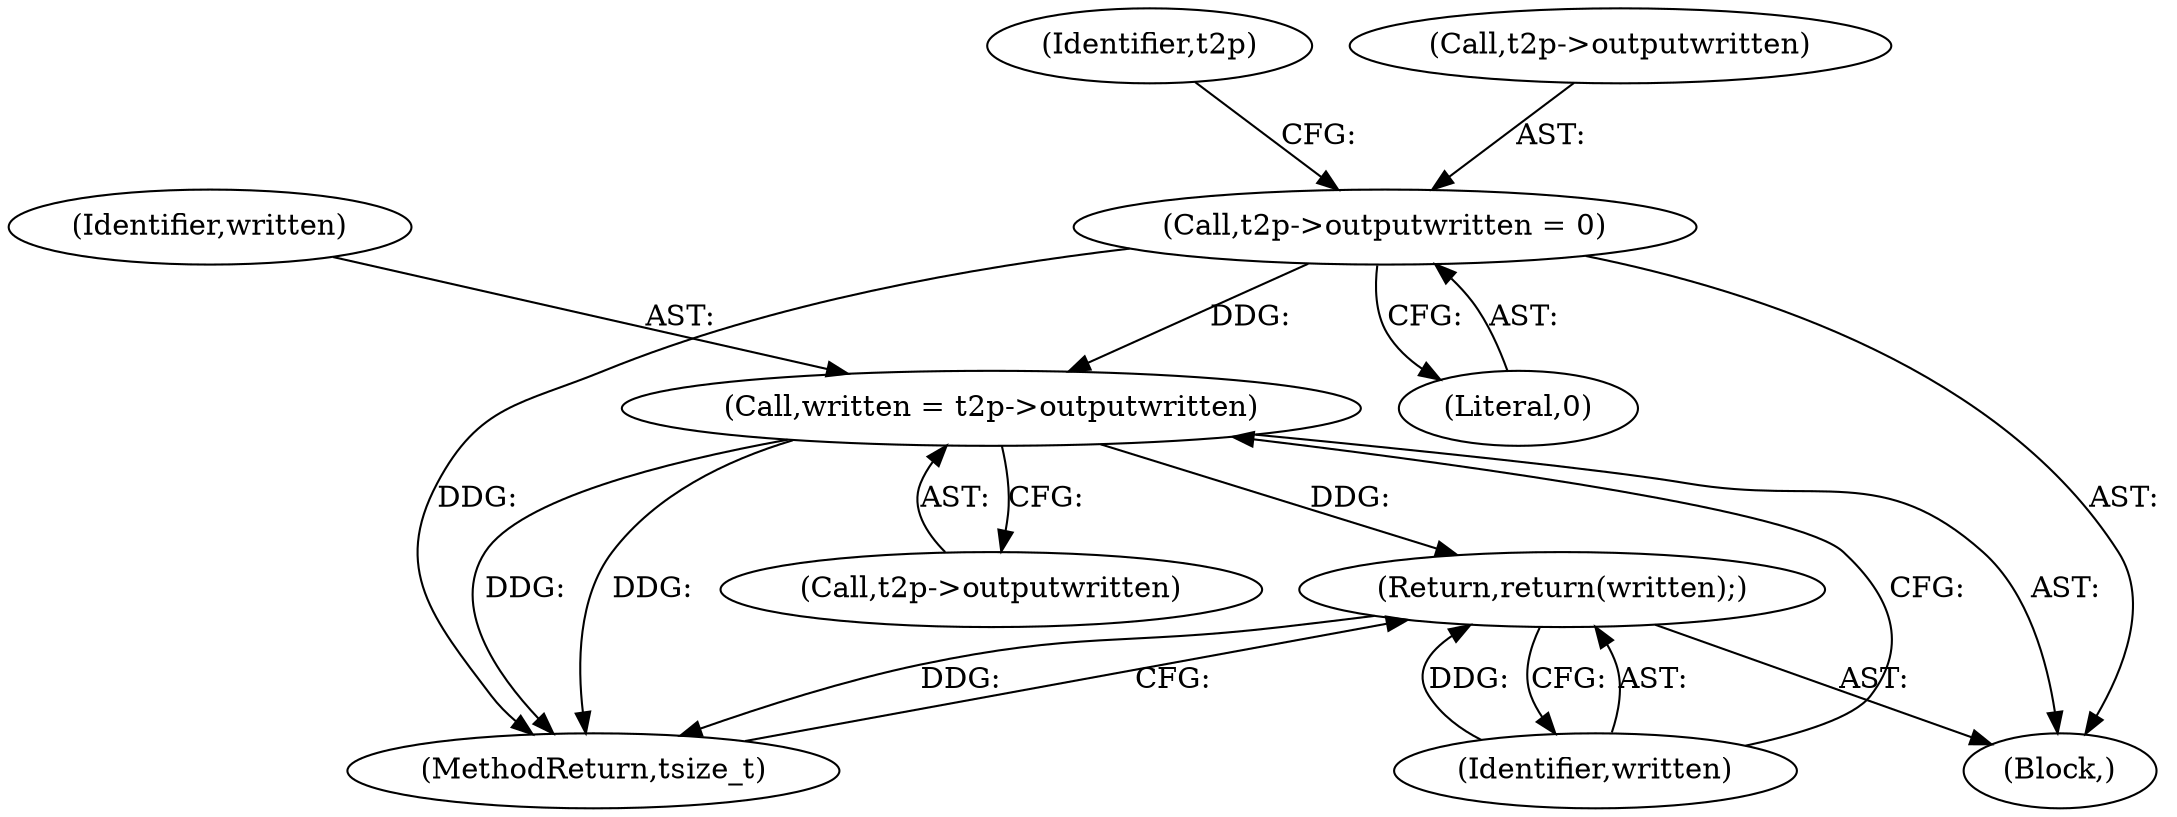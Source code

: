 digraph "0_libtiff_83a4b92815ea04969d494416eaae3d4c6b338e4a#diff-c8b4b355f9b5c06d585b23138e1c185f_4@pointer" {
"1001938" [label="(Call,written = t2p->outputwritten)"];
"1001866" [label="(Call,t2p->outputwritten = 0)"];
"1001943" [label="(Return,return(written);)"];
"1000107" [label="(Block,)"];
"1001866" [label="(Call,t2p->outputwritten = 0)"];
"1001943" [label="(Return,return(written);)"];
"1001940" [label="(Call,t2p->outputwritten)"];
"1001875" [label="(Identifier,t2p)"];
"1001938" [label="(Call,written = t2p->outputwritten)"];
"1001939" [label="(Identifier,written)"];
"1001945" [label="(MethodReturn,tsize_t)"];
"1001867" [label="(Call,t2p->outputwritten)"];
"1001870" [label="(Literal,0)"];
"1001944" [label="(Identifier,written)"];
"1001938" -> "1000107"  [label="AST: "];
"1001938" -> "1001940"  [label="CFG: "];
"1001939" -> "1001938"  [label="AST: "];
"1001940" -> "1001938"  [label="AST: "];
"1001944" -> "1001938"  [label="CFG: "];
"1001938" -> "1001945"  [label="DDG: "];
"1001938" -> "1001945"  [label="DDG: "];
"1001866" -> "1001938"  [label="DDG: "];
"1001938" -> "1001943"  [label="DDG: "];
"1001866" -> "1000107"  [label="AST: "];
"1001866" -> "1001870"  [label="CFG: "];
"1001867" -> "1001866"  [label="AST: "];
"1001870" -> "1001866"  [label="AST: "];
"1001875" -> "1001866"  [label="CFG: "];
"1001866" -> "1001945"  [label="DDG: "];
"1001943" -> "1000107"  [label="AST: "];
"1001943" -> "1001944"  [label="CFG: "];
"1001944" -> "1001943"  [label="AST: "];
"1001945" -> "1001943"  [label="CFG: "];
"1001943" -> "1001945"  [label="DDG: "];
"1001944" -> "1001943"  [label="DDG: "];
}
